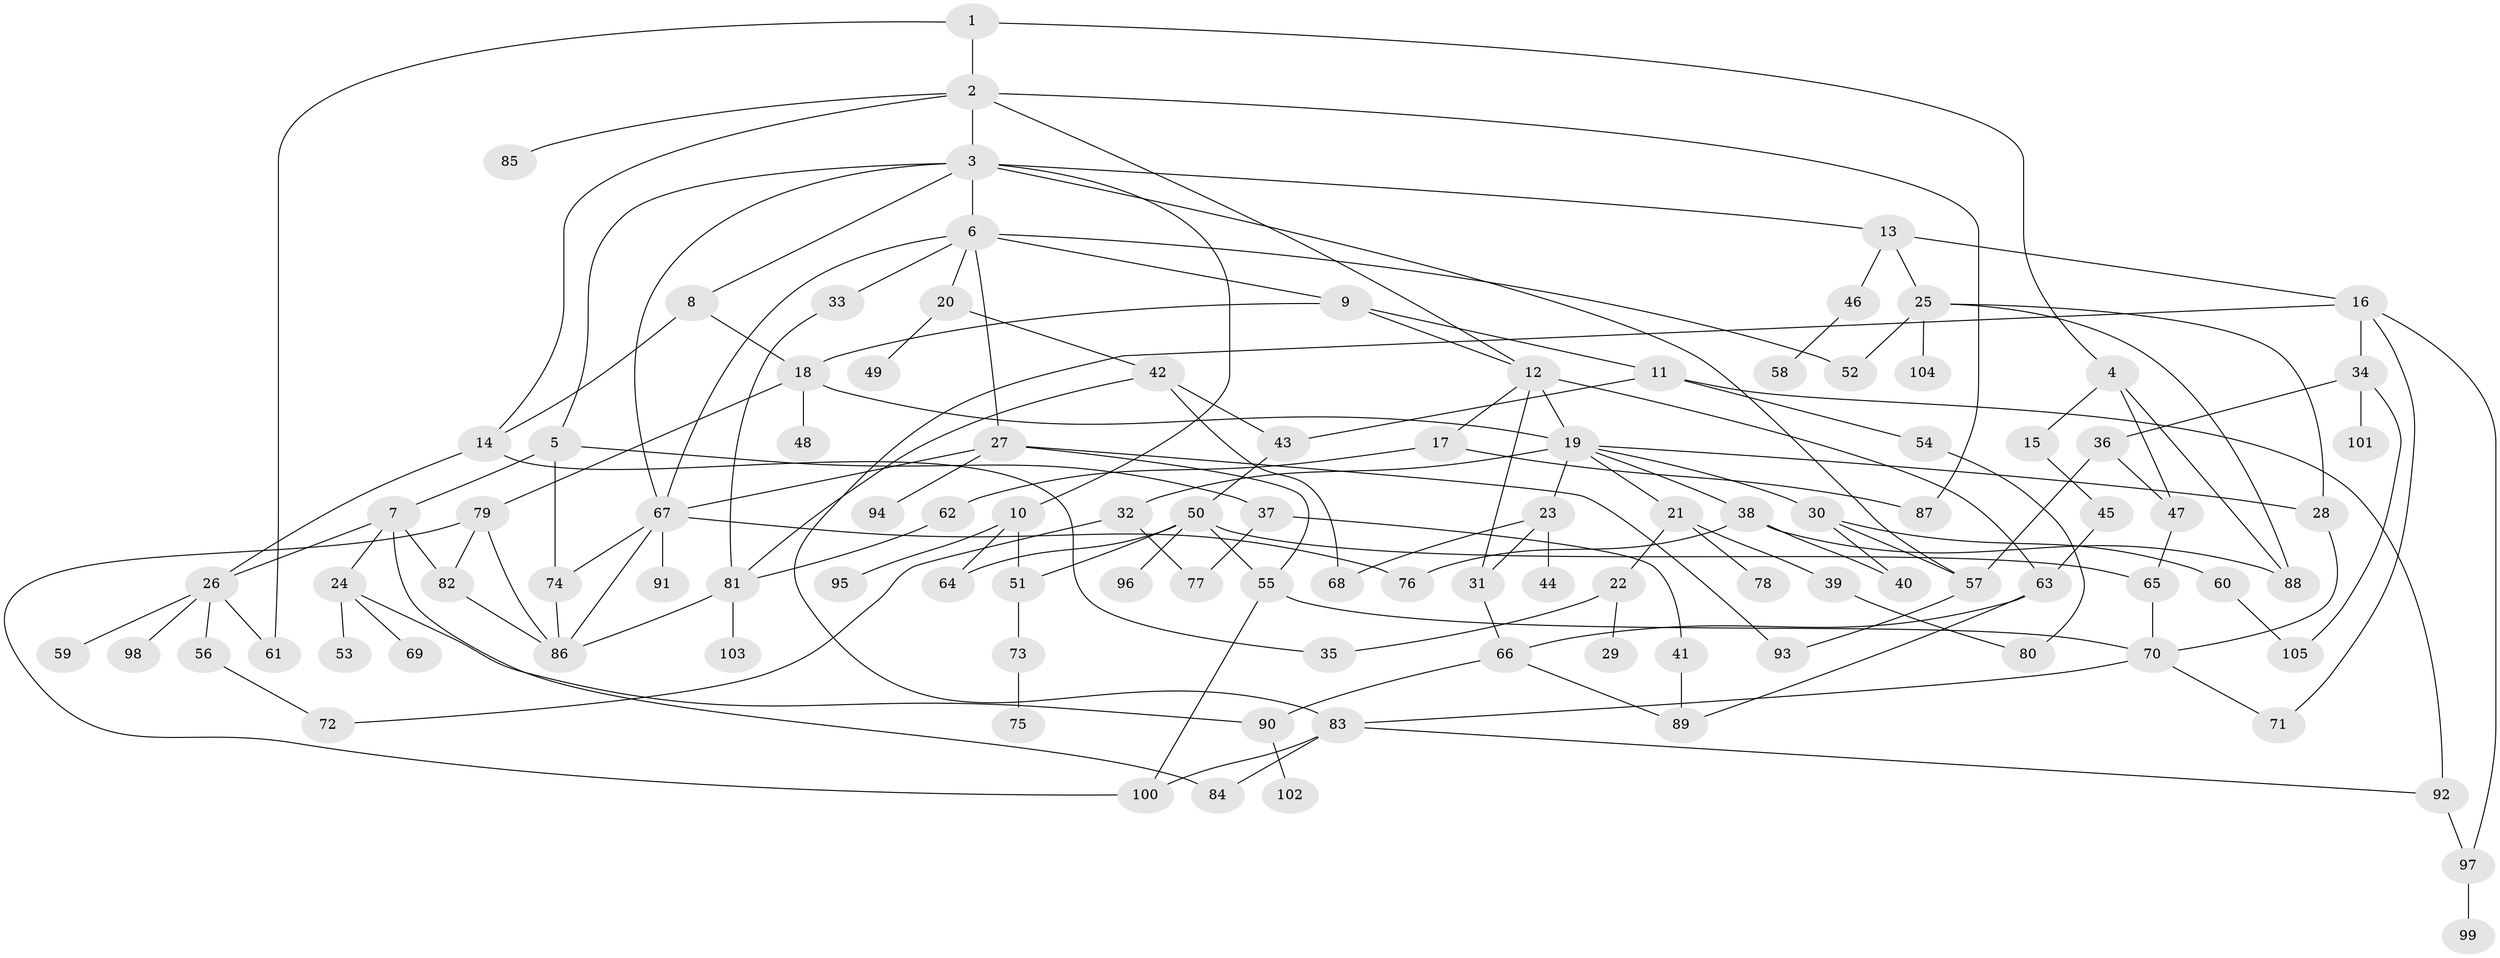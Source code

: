 // Generated by graph-tools (version 1.1) at 2025/25/03/09/25 03:25:34]
// undirected, 105 vertices, 157 edges
graph export_dot {
graph [start="1"]
  node [color=gray90,style=filled];
  1;
  2;
  3;
  4;
  5;
  6;
  7;
  8;
  9;
  10;
  11;
  12;
  13;
  14;
  15;
  16;
  17;
  18;
  19;
  20;
  21;
  22;
  23;
  24;
  25;
  26;
  27;
  28;
  29;
  30;
  31;
  32;
  33;
  34;
  35;
  36;
  37;
  38;
  39;
  40;
  41;
  42;
  43;
  44;
  45;
  46;
  47;
  48;
  49;
  50;
  51;
  52;
  53;
  54;
  55;
  56;
  57;
  58;
  59;
  60;
  61;
  62;
  63;
  64;
  65;
  66;
  67;
  68;
  69;
  70;
  71;
  72;
  73;
  74;
  75;
  76;
  77;
  78;
  79;
  80;
  81;
  82;
  83;
  84;
  85;
  86;
  87;
  88;
  89;
  90;
  91;
  92;
  93;
  94;
  95;
  96;
  97;
  98;
  99;
  100;
  101;
  102;
  103;
  104;
  105;
  1 -- 2;
  1 -- 4;
  1 -- 61;
  2 -- 3;
  2 -- 12;
  2 -- 14;
  2 -- 85;
  2 -- 87;
  3 -- 5;
  3 -- 6;
  3 -- 8;
  3 -- 10;
  3 -- 13;
  3 -- 67;
  3 -- 57;
  4 -- 15;
  4 -- 47;
  4 -- 88;
  5 -- 7;
  5 -- 37;
  5 -- 74;
  6 -- 9;
  6 -- 20;
  6 -- 27;
  6 -- 33;
  6 -- 52;
  6 -- 67;
  7 -- 24;
  7 -- 26;
  7 -- 82;
  7 -- 84;
  8 -- 18;
  8 -- 14;
  9 -- 11;
  9 -- 12;
  9 -- 18;
  10 -- 51;
  10 -- 95;
  10 -- 64;
  11 -- 54;
  11 -- 92;
  11 -- 43;
  12 -- 17;
  12 -- 19;
  12 -- 31;
  12 -- 63;
  13 -- 16;
  13 -- 25;
  13 -- 46;
  14 -- 26;
  14 -- 35;
  15 -- 45;
  16 -- 34;
  16 -- 97;
  16 -- 83;
  16 -- 71;
  17 -- 62;
  17 -- 87;
  18 -- 48;
  18 -- 79;
  18 -- 19;
  19 -- 21;
  19 -- 23;
  19 -- 28;
  19 -- 30;
  19 -- 32;
  19 -- 38;
  20 -- 42;
  20 -- 49;
  21 -- 22;
  21 -- 39;
  21 -- 78;
  22 -- 29;
  22 -- 35;
  23 -- 44;
  23 -- 68;
  23 -- 31;
  24 -- 53;
  24 -- 69;
  24 -- 90;
  25 -- 52;
  25 -- 88;
  25 -- 104;
  25 -- 28;
  26 -- 56;
  26 -- 59;
  26 -- 98;
  26 -- 61;
  27 -- 55;
  27 -- 67;
  27 -- 94;
  27 -- 93;
  28 -- 70;
  30 -- 40;
  30 -- 60;
  30 -- 57;
  31 -- 66;
  32 -- 72;
  32 -- 77;
  33 -- 81;
  34 -- 36;
  34 -- 101;
  34 -- 105;
  36 -- 57;
  36 -- 47;
  37 -- 41;
  37 -- 77;
  38 -- 76;
  38 -- 40;
  38 -- 88;
  39 -- 80;
  41 -- 89;
  42 -- 43;
  42 -- 68;
  42 -- 81;
  43 -- 50;
  45 -- 63;
  46 -- 58;
  47 -- 65;
  50 -- 64;
  50 -- 96;
  50 -- 65;
  50 -- 51;
  50 -- 55;
  51 -- 73;
  54 -- 80;
  55 -- 70;
  55 -- 100;
  56 -- 72;
  57 -- 93;
  60 -- 105;
  62 -- 81;
  63 -- 89;
  63 -- 66;
  65 -- 70;
  66 -- 90;
  66 -- 89;
  67 -- 74;
  67 -- 76;
  67 -- 91;
  67 -- 86;
  70 -- 71;
  70 -- 83;
  73 -- 75;
  74 -- 86;
  79 -- 82;
  79 -- 86;
  79 -- 100;
  81 -- 86;
  81 -- 103;
  82 -- 86;
  83 -- 92;
  83 -- 100;
  83 -- 84;
  90 -- 102;
  92 -- 97;
  97 -- 99;
}
